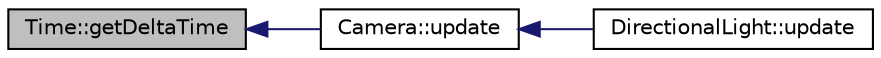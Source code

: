 digraph "Time::getDeltaTime"
{
  edge [fontname="Helvetica",fontsize="10",labelfontname="Helvetica",labelfontsize="10"];
  node [fontname="Helvetica",fontsize="10",shape=record];
  rankdir="LR";
  Node1 [label="Time::getDeltaTime",height=0.2,width=0.4,color="black", fillcolor="grey75", style="filled" fontcolor="black"];
  Node1 -> Node2 [dir="back",color="midnightblue",fontsize="10",style="solid",fontname="Helvetica"];
  Node2 [label="Camera::update",height=0.2,width=0.4,color="black", fillcolor="white", style="filled",URL="$class_camera.html#a42cda7239981a5618660d04bd5893556",tooltip="Checks for the camera&#39;s movement flags, moving the camera accordingly. "];
  Node2 -> Node3 [dir="back",color="midnightblue",fontsize="10",style="solid",fontname="Helvetica"];
  Node3 [label="DirectionalLight::update",height=0.2,width=0.4,color="black", fillcolor="white", style="filled",URL="$class_directional_light.html#a7060645b81f977cdc92a71c823cc9698",tooltip="Updates the light, aligning the camera with the light. "];
}
